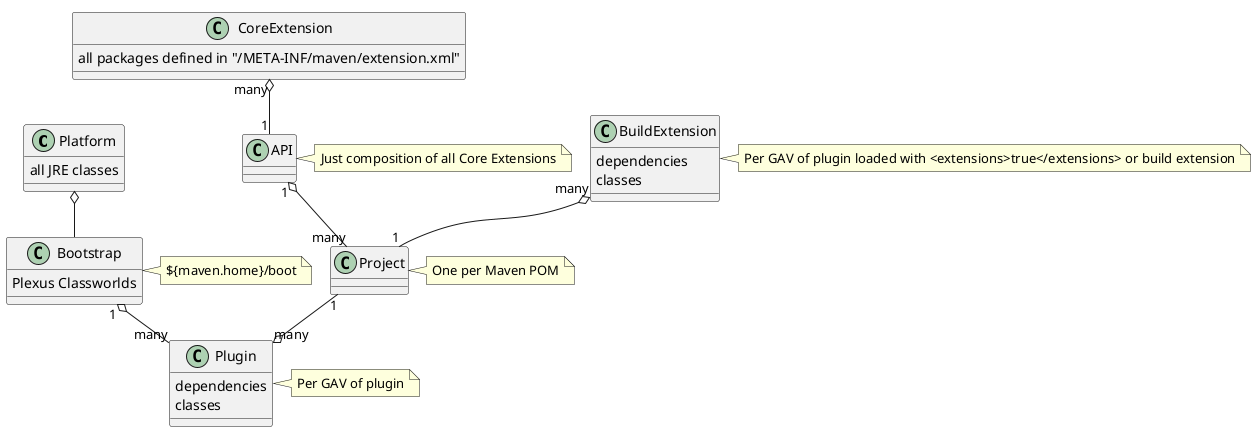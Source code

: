 /'
Licensed to the Apache Software Foundation (ASF) under one
or more contributor license agreements.  See the NOTICE file
distributed with this work for additional information
regarding copyright ownership.  The ASF licenses this file
to you under the Apache License, Version 2.0 (the
"License"); you may not use this file except in compliance
with the License.  You may obtain a copy of the License at

  http://www.apache.org/licenses/LICENSE-2.0

Unless required by applicable law or agreed to in writing,
software distributed under the License is distributed on an
"AS IS" BASIS, WITHOUT WARRANTIES OR CONDITIONS OF ANY
KIND, either express or implied.  See the License for the
specific language governing permissions and limitations
under the License.  
'/
@startuml
!pragma layout smetana
Platform o-- Bootstrap
Bootstrap  "1" o-- "many" Plugin
API "1" o-- "many" Project
CoreExtension "many" o-- "1" API
Project "1" --o "many" Plugin
BuildExtension "many" o-- "1"Project 
class Bootstrap {
 Plexus Classworlds
}

class CoreExtension {
 all packages defined in "/META-INF/maven/extension.xml"
}

class Platform {
 all JRE classes
}

class BuildExtension {
 dependencies
 classes
}

class Plugin {
 dependencies
 classes
}

note right of Plugin : Per GAV of plugin
note right of Project : One per Maven POM
note right of API : Just composition of all Core Extensions
note right of Bootstrap : ${maven.home}/boot
note right of BuildExtension : Per GAV of plugin loaded with <extensions>true</extensions> or build extension
@enduml
